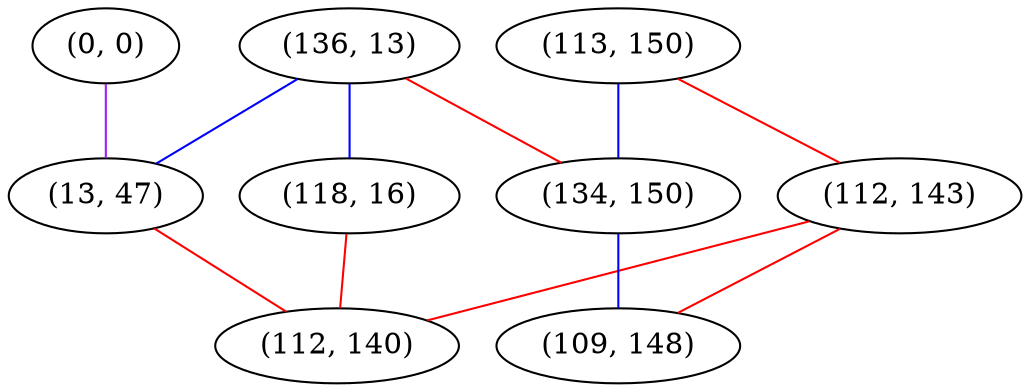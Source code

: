 graph "" {
"(0, 0)";
"(136, 13)";
"(13, 47)";
"(118, 16)";
"(113, 150)";
"(112, 143)";
"(134, 150)";
"(109, 148)";
"(112, 140)";
"(0, 0)" -- "(13, 47)"  [color=purple, key=0, weight=4];
"(136, 13)" -- "(13, 47)"  [color=blue, key=0, weight=3];
"(136, 13)" -- "(118, 16)"  [color=blue, key=0, weight=3];
"(136, 13)" -- "(134, 150)"  [color=red, key=0, weight=1];
"(13, 47)" -- "(112, 140)"  [color=red, key=0, weight=1];
"(118, 16)" -- "(112, 140)"  [color=red, key=0, weight=1];
"(113, 150)" -- "(112, 143)"  [color=red, key=0, weight=1];
"(113, 150)" -- "(134, 150)"  [color=blue, key=0, weight=3];
"(112, 143)" -- "(109, 148)"  [color=red, key=0, weight=1];
"(112, 143)" -- "(112, 140)"  [color=red, key=0, weight=1];
"(134, 150)" -- "(109, 148)"  [color=blue, key=0, weight=3];
}
